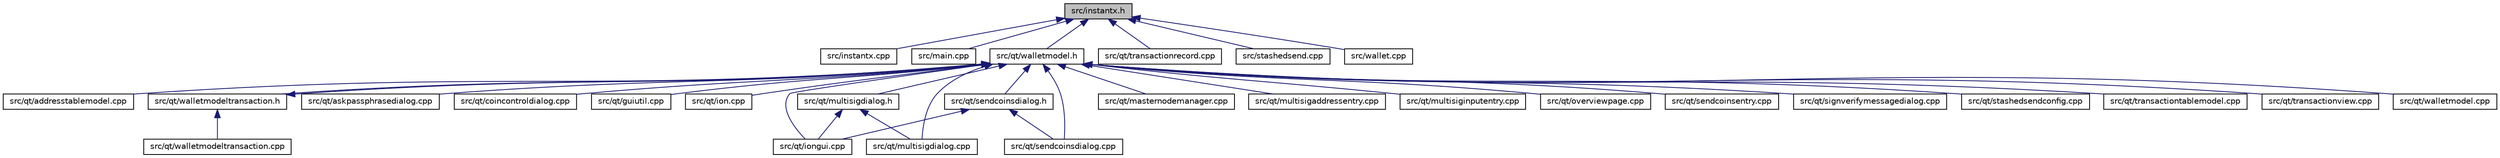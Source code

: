 digraph "src/instantx.h"
{
  edge [fontname="Helvetica",fontsize="10",labelfontname="Helvetica",labelfontsize="10"];
  node [fontname="Helvetica",fontsize="10",shape=record];
  Node91 [label="src/instantx.h",height=0.2,width=0.4,color="black", fillcolor="grey75", style="filled", fontcolor="black"];
  Node91 -> Node92 [dir="back",color="midnightblue",fontsize="10",style="solid",fontname="Helvetica"];
  Node92 [label="src/instantx.cpp",height=0.2,width=0.4,color="black", fillcolor="white", style="filled",URL="$db/d72/instantx_8cpp.html"];
  Node91 -> Node93 [dir="back",color="midnightblue",fontsize="10",style="solid",fontname="Helvetica"];
  Node93 [label="src/main.cpp",height=0.2,width=0.4,color="black", fillcolor="white", style="filled",URL="$df/d0a/main_8cpp.html"];
  Node91 -> Node94 [dir="back",color="midnightblue",fontsize="10",style="solid",fontname="Helvetica"];
  Node94 [label="src/qt/walletmodel.h",height=0.2,width=0.4,color="black", fillcolor="white", style="filled",URL="$d6/d2d/walletmodel_8h.html"];
  Node94 -> Node95 [dir="back",color="midnightblue",fontsize="10",style="solid",fontname="Helvetica"];
  Node95 [label="src/qt/addresstablemodel.cpp",height=0.2,width=0.4,color="black", fillcolor="white", style="filled",URL="$df/d2a/addresstablemodel_8cpp.html"];
  Node94 -> Node96 [dir="back",color="midnightblue",fontsize="10",style="solid",fontname="Helvetica"];
  Node96 [label="src/qt/walletmodeltransaction.h",height=0.2,width=0.4,color="black", fillcolor="white", style="filled",URL="$da/d35/walletmodeltransaction_8h.html"];
  Node96 -> Node94 [dir="back",color="midnightblue",fontsize="10",style="solid",fontname="Helvetica"];
  Node96 -> Node97 [dir="back",color="midnightblue",fontsize="10",style="solid",fontname="Helvetica"];
  Node97 [label="src/qt/walletmodeltransaction.cpp",height=0.2,width=0.4,color="black", fillcolor="white", style="filled",URL="$de/d38/walletmodeltransaction_8cpp.html"];
  Node94 -> Node98 [dir="back",color="midnightblue",fontsize="10",style="solid",fontname="Helvetica"];
  Node98 [label="src/qt/askpassphrasedialog.cpp",height=0.2,width=0.4,color="black", fillcolor="white", style="filled",URL="$d2/d34/askpassphrasedialog_8cpp.html"];
  Node94 -> Node99 [dir="back",color="midnightblue",fontsize="10",style="solid",fontname="Helvetica"];
  Node99 [label="src/qt/coincontroldialog.cpp",height=0.2,width=0.4,color="black", fillcolor="white", style="filled",URL="$de/df9/coincontroldialog_8cpp.html"];
  Node94 -> Node100 [dir="back",color="midnightblue",fontsize="10",style="solid",fontname="Helvetica"];
  Node100 [label="src/qt/guiutil.cpp",height=0.2,width=0.4,color="black", fillcolor="white", style="filled",URL="$db/d35/guiutil_8cpp.html"];
  Node94 -> Node101 [dir="back",color="midnightblue",fontsize="10",style="solid",fontname="Helvetica"];
  Node101 [label="src/qt/ion.cpp",height=0.2,width=0.4,color="black", fillcolor="white", style="filled",URL="$d5/d2d/ion_8cpp.html"];
  Node94 -> Node102 [dir="back",color="midnightblue",fontsize="10",style="solid",fontname="Helvetica"];
  Node102 [label="src/qt/sendcoinsdialog.h",height=0.2,width=0.4,color="black", fillcolor="white", style="filled",URL="$df/dea/sendcoinsdialog_8h.html"];
  Node102 -> Node103 [dir="back",color="midnightblue",fontsize="10",style="solid",fontname="Helvetica"];
  Node103 [label="src/qt/iongui.cpp",height=0.2,width=0.4,color="black", fillcolor="white", style="filled",URL="$df/d01/iongui_8cpp.html"];
  Node102 -> Node104 [dir="back",color="midnightblue",fontsize="10",style="solid",fontname="Helvetica"];
  Node104 [label="src/qt/sendcoinsdialog.cpp",height=0.2,width=0.4,color="black", fillcolor="white", style="filled",URL="$d3/d15/sendcoinsdialog_8cpp.html"];
  Node94 -> Node105 [dir="back",color="midnightblue",fontsize="10",style="solid",fontname="Helvetica"];
  Node105 [label="src/qt/multisigdialog.h",height=0.2,width=0.4,color="black", fillcolor="white", style="filled",URL="$de/df8/multisigdialog_8h.html"];
  Node105 -> Node103 [dir="back",color="midnightblue",fontsize="10",style="solid",fontname="Helvetica"];
  Node105 -> Node106 [dir="back",color="midnightblue",fontsize="10",style="solid",fontname="Helvetica"];
  Node106 [label="src/qt/multisigdialog.cpp",height=0.2,width=0.4,color="black", fillcolor="white", style="filled",URL="$da/da6/multisigdialog_8cpp.html"];
  Node94 -> Node103 [dir="back",color="midnightblue",fontsize="10",style="solid",fontname="Helvetica"];
  Node94 -> Node107 [dir="back",color="midnightblue",fontsize="10",style="solid",fontname="Helvetica"];
  Node107 [label="src/qt/masternodemanager.cpp",height=0.2,width=0.4,color="black", fillcolor="white", style="filled",URL="$d8/dc8/masternodemanager_8cpp.html"];
  Node94 -> Node108 [dir="back",color="midnightblue",fontsize="10",style="solid",fontname="Helvetica"];
  Node108 [label="src/qt/multisigaddressentry.cpp",height=0.2,width=0.4,color="black", fillcolor="white", style="filled",URL="$d1/d84/multisigaddressentry_8cpp.html"];
  Node94 -> Node106 [dir="back",color="midnightblue",fontsize="10",style="solid",fontname="Helvetica"];
  Node94 -> Node109 [dir="back",color="midnightblue",fontsize="10",style="solid",fontname="Helvetica"];
  Node109 [label="src/qt/multisiginputentry.cpp",height=0.2,width=0.4,color="black", fillcolor="white", style="filled",URL="$df/dbc/multisiginputentry_8cpp.html"];
  Node94 -> Node110 [dir="back",color="midnightblue",fontsize="10",style="solid",fontname="Helvetica"];
  Node110 [label="src/qt/overviewpage.cpp",height=0.2,width=0.4,color="black", fillcolor="white", style="filled",URL="$d1/d95/overviewpage_8cpp.html"];
  Node94 -> Node104 [dir="back",color="midnightblue",fontsize="10",style="solid",fontname="Helvetica"];
  Node94 -> Node111 [dir="back",color="midnightblue",fontsize="10",style="solid",fontname="Helvetica"];
  Node111 [label="src/qt/sendcoinsentry.cpp",height=0.2,width=0.4,color="black", fillcolor="white", style="filled",URL="$df/d14/sendcoinsentry_8cpp.html"];
  Node94 -> Node112 [dir="back",color="midnightblue",fontsize="10",style="solid",fontname="Helvetica"];
  Node112 [label="src/qt/signverifymessagedialog.cpp",height=0.2,width=0.4,color="black", fillcolor="white", style="filled",URL="$d7/d38/signverifymessagedialog_8cpp.html"];
  Node94 -> Node113 [dir="back",color="midnightblue",fontsize="10",style="solid",fontname="Helvetica"];
  Node113 [label="src/qt/stashedsendconfig.cpp",height=0.2,width=0.4,color="black", fillcolor="white", style="filled",URL="$d6/d13/stashedsendconfig_8cpp.html"];
  Node94 -> Node114 [dir="back",color="midnightblue",fontsize="10",style="solid",fontname="Helvetica"];
  Node114 [label="src/qt/transactiontablemodel.cpp",height=0.2,width=0.4,color="black", fillcolor="white", style="filled",URL="$d7/d6a/transactiontablemodel_8cpp.html"];
  Node94 -> Node115 [dir="back",color="midnightblue",fontsize="10",style="solid",fontname="Helvetica"];
  Node115 [label="src/qt/transactionview.cpp",height=0.2,width=0.4,color="black", fillcolor="white", style="filled",URL="$de/d2a/transactionview_8cpp.html"];
  Node94 -> Node116 [dir="back",color="midnightblue",fontsize="10",style="solid",fontname="Helvetica"];
  Node116 [label="src/qt/walletmodel.cpp",height=0.2,width=0.4,color="black", fillcolor="white", style="filled",URL="$d8/d9b/walletmodel_8cpp.html"];
  Node91 -> Node117 [dir="back",color="midnightblue",fontsize="10",style="solid",fontname="Helvetica"];
  Node117 [label="src/qt/transactionrecord.cpp",height=0.2,width=0.4,color="black", fillcolor="white", style="filled",URL="$d1/d26/transactionrecord_8cpp.html"];
  Node91 -> Node118 [dir="back",color="midnightblue",fontsize="10",style="solid",fontname="Helvetica"];
  Node118 [label="src/stashedsend.cpp",height=0.2,width=0.4,color="black", fillcolor="white", style="filled",URL="$d1/d04/stashedsend_8cpp.html"];
  Node91 -> Node119 [dir="back",color="midnightblue",fontsize="10",style="solid",fontname="Helvetica"];
  Node119 [label="src/wallet.cpp",height=0.2,width=0.4,color="black", fillcolor="white", style="filled",URL="$d7/de1/wallet_8cpp.html"];
}
